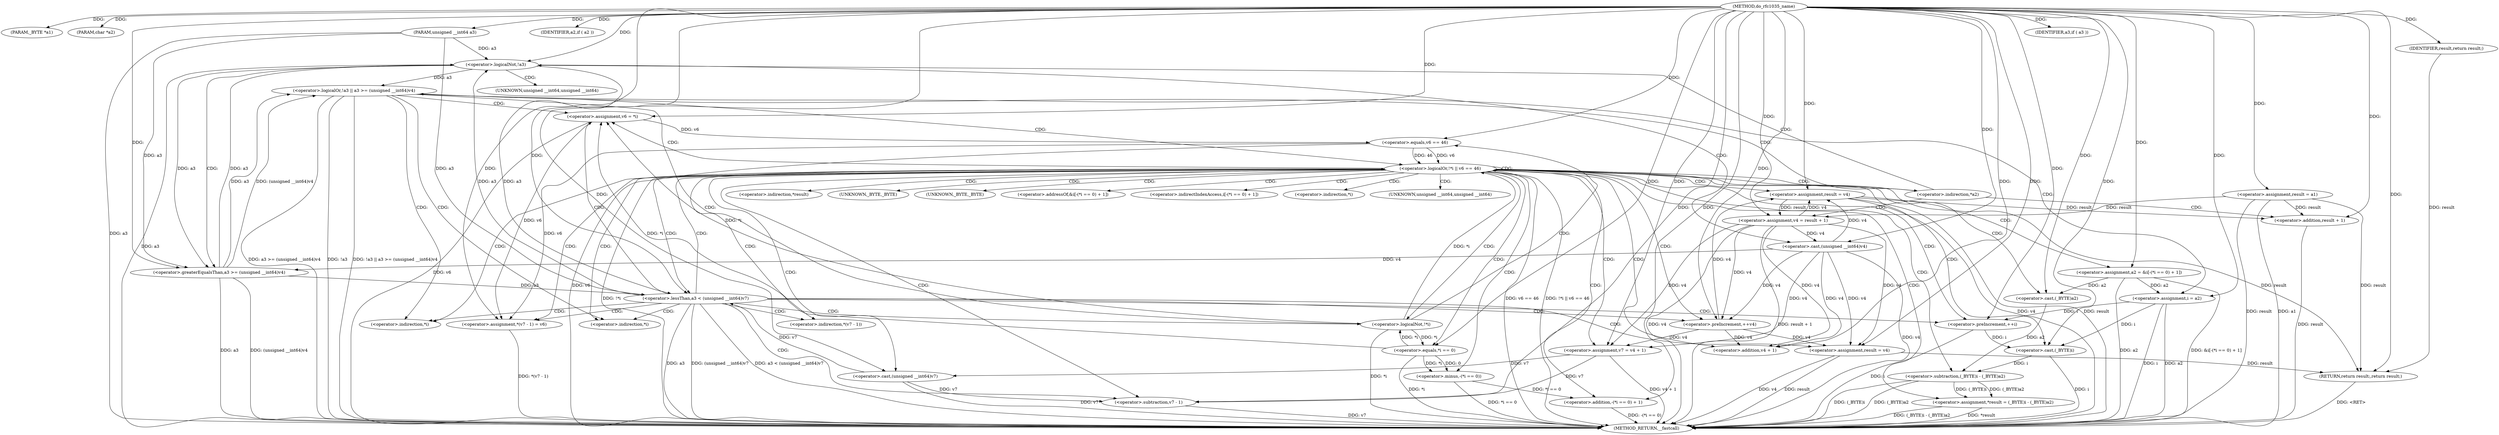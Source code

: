 digraph do_rfc1035_name {  
"1000106" [label = "(METHOD,do_rfc1035_name)" ]
"1000216" [label = "(METHOD_RETURN,__fastcall)" ]
"1000107" [label = "(PARAM,_BYTE *a1)" ]
"1000108" [label = "(PARAM,char *a2)" ]
"1000109" [label = "(PARAM,unsigned __int64 a3)" ]
"1000116" [label = "(<operator>.assignment,result = a1)" ]
"1000121" [label = "(IDENTIFIER,a2,if ( a2 ))" ]
"1000127" [label = "(<operator>.assignment,v4 = result + 1)" ]
"1000129" [label = "(<operator>.addition,result + 1)" ]
"1000133" [label = "(<operator>.logicalOr,!a3 || a3 >= (unsigned __int64)v4)" ]
"1000134" [label = "(<operator>.logicalNot,!a3)" ]
"1000136" [label = "(<operator>.greaterEqualsThan,a3 >= (unsigned __int64)v4)" ]
"1000138" [label = "(<operator>.cast,(unsigned __int64)v4)" ]
"1000143" [label = "(<operator>.assignment,i = a2)" ]
"1000146" [label = "(<operator>.preIncrement,++i)" ]
"1000149" [label = "(<operator>.assignment,v6 = *i)" ]
"1000154" [label = "(<operator>.logicalOr,!*i || v6 == 46)" ]
"1000155" [label = "(<operator>.logicalNot,!*i)" ]
"1000158" [label = "(<operator>.equals,v6 == 46)" ]
"1000162" [label = "(<operator>.assignment,*result = (_BYTE)i - (_BYTE)a2)" ]
"1000165" [label = "(<operator>.subtraction,(_BYTE)i - (_BYTE)a2)" ]
"1000166" [label = "(<operator>.cast,(_BYTE)i)" ]
"1000169" [label = "(<operator>.cast,(_BYTE)a2)" ]
"1000172" [label = "(<operator>.assignment,result = v4)" ]
"1000175" [label = "(<operator>.assignment,a2 = &i[-(*i == 0) + 1])" ]
"1000180" [label = "(<operator>.addition,-(*i == 0) + 1)" ]
"1000181" [label = "(<operator>.minus,-(*i == 0))" ]
"1000182" [label = "(<operator>.equals,*i == 0)" ]
"1000188" [label = "(<operator>.assignment,v7 = v4 + 1)" ]
"1000190" [label = "(<operator>.addition,v4 + 1)" ]
"1000194" [label = "(IDENTIFIER,a3,if ( a3 ))" ]
"1000197" [label = "(<operator>.lessThan,a3 < (unsigned __int64)v7)" ]
"1000199" [label = "(<operator>.cast,(unsigned __int64)v7)" ]
"1000203" [label = "(<operator>.preIncrement,++v4)" ]
"1000205" [label = "(<operator>.assignment,*(v7 - 1) = v6)" ]
"1000207" [label = "(<operator>.subtraction,v7 - 1)" ]
"1000211" [label = "(<operator>.assignment,result = v4)" ]
"1000214" [label = "(RETURN,return result;,return result;)" ]
"1000215" [label = "(IDENTIFIER,result,return result;)" ]
"1000124" [label = "(<operator>.indirection,*a2)" ]
"1000139" [label = "(UNKNOWN,unsigned __int64,unsigned __int64)" ]
"1000151" [label = "(<operator>.indirection,*i)" ]
"1000156" [label = "(<operator>.indirection,*i)" ]
"1000163" [label = "(<operator>.indirection,*result)" ]
"1000167" [label = "(UNKNOWN,_BYTE,_BYTE)" ]
"1000170" [label = "(UNKNOWN,_BYTE,_BYTE)" ]
"1000177" [label = "(<operator>.addressOf,&i[-(*i == 0) + 1])" ]
"1000178" [label = "(<operator>.indirectIndexAccess,i[-(*i == 0) + 1])" ]
"1000183" [label = "(<operator>.indirection,*i)" ]
"1000200" [label = "(UNKNOWN,unsigned __int64,unsigned __int64)" ]
"1000206" [label = "(<operator>.indirection,*(v7 - 1))" ]
  "1000172" -> "1000216"  [ label = "DDG: v4"] 
  "1000136" -> "1000216"  [ label = "DDG: (unsigned __int64)v4"] 
  "1000197" -> "1000216"  [ label = "DDG: a3"] 
  "1000134" -> "1000216"  [ label = "DDG: a3"] 
  "1000211" -> "1000216"  [ label = "DDG: result"] 
  "1000180" -> "1000216"  [ label = "DDG: -(*i == 0)"] 
  "1000143" -> "1000216"  [ label = "DDG: i"] 
  "1000133" -> "1000216"  [ label = "DDG: a3 >= (unsigned __int64)v4"] 
  "1000127" -> "1000216"  [ label = "DDG: v4"] 
  "1000116" -> "1000216"  [ label = "DDG: result"] 
  "1000197" -> "1000216"  [ label = "DDG: (unsigned __int64)v7"] 
  "1000162" -> "1000216"  [ label = "DDG: *result"] 
  "1000109" -> "1000216"  [ label = "DDG: a3"] 
  "1000165" -> "1000216"  [ label = "DDG: (_BYTE)i"] 
  "1000116" -> "1000216"  [ label = "DDG: a1"] 
  "1000211" -> "1000216"  [ label = "DDG: v4"] 
  "1000129" -> "1000216"  [ label = "DDG: result"] 
  "1000136" -> "1000216"  [ label = "DDG: a3"] 
  "1000133" -> "1000216"  [ label = "DDG: !a3"] 
  "1000182" -> "1000216"  [ label = "DDG: *i"] 
  "1000133" -> "1000216"  [ label = "DDG: !a3 || a3 >= (unsigned __int64)v4"] 
  "1000149" -> "1000216"  [ label = "DDG: v6"] 
  "1000181" -> "1000216"  [ label = "DDG: *i == 0"] 
  "1000146" -> "1000216"  [ label = "DDG: i"] 
  "1000154" -> "1000216"  [ label = "DDG: !*i"] 
  "1000154" -> "1000216"  [ label = "DDG: v6 == 46"] 
  "1000188" -> "1000216"  [ label = "DDG: v4 + 1"] 
  "1000158" -> "1000216"  [ label = "DDG: v6"] 
  "1000207" -> "1000216"  [ label = "DDG: v7"] 
  "1000155" -> "1000216"  [ label = "DDG: *i"] 
  "1000199" -> "1000216"  [ label = "DDG: v7"] 
  "1000205" -> "1000216"  [ label = "DDG: *(v7 - 1)"] 
  "1000175" -> "1000216"  [ label = "DDG: &i[-(*i == 0) + 1]"] 
  "1000175" -> "1000216"  [ label = "DDG: a2"] 
  "1000165" -> "1000216"  [ label = "DDG: (_BYTE)a2"] 
  "1000138" -> "1000216"  [ label = "DDG: v4"] 
  "1000143" -> "1000216"  [ label = "DDG: a2"] 
  "1000172" -> "1000216"  [ label = "DDG: result"] 
  "1000127" -> "1000216"  [ label = "DDG: result + 1"] 
  "1000197" -> "1000216"  [ label = "DDG: a3 < (unsigned __int64)v7"] 
  "1000154" -> "1000216"  [ label = "DDG: !*i || v6 == 46"] 
  "1000166" -> "1000216"  [ label = "DDG: i"] 
  "1000162" -> "1000216"  [ label = "DDG: (_BYTE)i - (_BYTE)a2"] 
  "1000214" -> "1000216"  [ label = "DDG: <RET>"] 
  "1000106" -> "1000107"  [ label = "DDG: "] 
  "1000106" -> "1000108"  [ label = "DDG: "] 
  "1000106" -> "1000109"  [ label = "DDG: "] 
  "1000106" -> "1000116"  [ label = "DDG: "] 
  "1000106" -> "1000121"  [ label = "DDG: "] 
  "1000116" -> "1000127"  [ label = "DDG: result"] 
  "1000172" -> "1000127"  [ label = "DDG: result"] 
  "1000106" -> "1000127"  [ label = "DDG: "] 
  "1000116" -> "1000129"  [ label = "DDG: result"] 
  "1000172" -> "1000129"  [ label = "DDG: result"] 
  "1000106" -> "1000129"  [ label = "DDG: "] 
  "1000134" -> "1000133"  [ label = "DDG: a3"] 
  "1000136" -> "1000134"  [ label = "DDG: a3"] 
  "1000197" -> "1000134"  [ label = "DDG: a3"] 
  "1000109" -> "1000134"  [ label = "DDG: a3"] 
  "1000106" -> "1000134"  [ label = "DDG: "] 
  "1000136" -> "1000133"  [ label = "DDG: a3"] 
  "1000136" -> "1000133"  [ label = "DDG: (unsigned __int64)v4"] 
  "1000134" -> "1000136"  [ label = "DDG: a3"] 
  "1000109" -> "1000136"  [ label = "DDG: a3"] 
  "1000106" -> "1000136"  [ label = "DDG: "] 
  "1000138" -> "1000136"  [ label = "DDG: v4"] 
  "1000127" -> "1000138"  [ label = "DDG: v4"] 
  "1000106" -> "1000138"  [ label = "DDG: "] 
  "1000175" -> "1000143"  [ label = "DDG: a2"] 
  "1000106" -> "1000143"  [ label = "DDG: "] 
  "1000143" -> "1000146"  [ label = "DDG: i"] 
  "1000106" -> "1000146"  [ label = "DDG: "] 
  "1000182" -> "1000149"  [ label = "DDG: *i"] 
  "1000155" -> "1000149"  [ label = "DDG: *i"] 
  "1000106" -> "1000149"  [ label = "DDG: "] 
  "1000155" -> "1000154"  [ label = "DDG: *i"] 
  "1000182" -> "1000155"  [ label = "DDG: *i"] 
  "1000158" -> "1000154"  [ label = "DDG: v6"] 
  "1000158" -> "1000154"  [ label = "DDG: 46"] 
  "1000149" -> "1000158"  [ label = "DDG: v6"] 
  "1000106" -> "1000158"  [ label = "DDG: "] 
  "1000165" -> "1000162"  [ label = "DDG: (_BYTE)i"] 
  "1000165" -> "1000162"  [ label = "DDG: (_BYTE)a2"] 
  "1000166" -> "1000165"  [ label = "DDG: i"] 
  "1000143" -> "1000166"  [ label = "DDG: i"] 
  "1000146" -> "1000166"  [ label = "DDG: i"] 
  "1000106" -> "1000166"  [ label = "DDG: "] 
  "1000169" -> "1000165"  [ label = "DDG: a2"] 
  "1000106" -> "1000169"  [ label = "DDG: "] 
  "1000175" -> "1000169"  [ label = "DDG: a2"] 
  "1000127" -> "1000172"  [ label = "DDG: v4"] 
  "1000203" -> "1000172"  [ label = "DDG: v4"] 
  "1000138" -> "1000172"  [ label = "DDG: v4"] 
  "1000106" -> "1000172"  [ label = "DDG: "] 
  "1000106" -> "1000175"  [ label = "DDG: "] 
  "1000181" -> "1000180"  [ label = "DDG: *i == 0"] 
  "1000182" -> "1000181"  [ label = "DDG: *i"] 
  "1000182" -> "1000181"  [ label = "DDG: 0"] 
  "1000155" -> "1000182"  [ label = "DDG: *i"] 
  "1000106" -> "1000182"  [ label = "DDG: "] 
  "1000106" -> "1000180"  [ label = "DDG: "] 
  "1000127" -> "1000188"  [ label = "DDG: v4"] 
  "1000203" -> "1000188"  [ label = "DDG: v4"] 
  "1000138" -> "1000188"  [ label = "DDG: v4"] 
  "1000106" -> "1000188"  [ label = "DDG: "] 
  "1000127" -> "1000190"  [ label = "DDG: v4"] 
  "1000203" -> "1000190"  [ label = "DDG: v4"] 
  "1000138" -> "1000190"  [ label = "DDG: v4"] 
  "1000106" -> "1000190"  [ label = "DDG: "] 
  "1000106" -> "1000194"  [ label = "DDG: "] 
  "1000136" -> "1000197"  [ label = "DDG: a3"] 
  "1000134" -> "1000197"  [ label = "DDG: a3"] 
  "1000109" -> "1000197"  [ label = "DDG: a3"] 
  "1000106" -> "1000197"  [ label = "DDG: "] 
  "1000199" -> "1000197"  [ label = "DDG: v7"] 
  "1000188" -> "1000199"  [ label = "DDG: v7"] 
  "1000106" -> "1000199"  [ label = "DDG: "] 
  "1000106" -> "1000203"  [ label = "DDG: "] 
  "1000127" -> "1000203"  [ label = "DDG: v4"] 
  "1000138" -> "1000203"  [ label = "DDG: v4"] 
  "1000149" -> "1000205"  [ label = "DDG: v6"] 
  "1000158" -> "1000205"  [ label = "DDG: v6"] 
  "1000106" -> "1000205"  [ label = "DDG: "] 
  "1000188" -> "1000207"  [ label = "DDG: v7"] 
  "1000199" -> "1000207"  [ label = "DDG: v7"] 
  "1000106" -> "1000207"  [ label = "DDG: "] 
  "1000106" -> "1000211"  [ label = "DDG: "] 
  "1000127" -> "1000211"  [ label = "DDG: v4"] 
  "1000203" -> "1000211"  [ label = "DDG: v4"] 
  "1000138" -> "1000211"  [ label = "DDG: v4"] 
  "1000215" -> "1000214"  [ label = "DDG: result"] 
  "1000211" -> "1000214"  [ label = "DDG: result"] 
  "1000116" -> "1000214"  [ label = "DDG: result"] 
  "1000172" -> "1000214"  [ label = "DDG: result"] 
  "1000106" -> "1000214"  [ label = "DDG: "] 
  "1000106" -> "1000215"  [ label = "DDG: "] 
  "1000124" -> "1000127"  [ label = "CDG: "] 
  "1000124" -> "1000134"  [ label = "CDG: "] 
  "1000124" -> "1000133"  [ label = "CDG: "] 
  "1000124" -> "1000129"  [ label = "CDG: "] 
  "1000133" -> "1000143"  [ label = "CDG: "] 
  "1000133" -> "1000156"  [ label = "CDG: "] 
  "1000133" -> "1000155"  [ label = "CDG: "] 
  "1000133" -> "1000154"  [ label = "CDG: "] 
  "1000133" -> "1000151"  [ label = "CDG: "] 
  "1000133" -> "1000149"  [ label = "CDG: "] 
  "1000134" -> "1000139"  [ label = "CDG: "] 
  "1000134" -> "1000138"  [ label = "CDG: "] 
  "1000134" -> "1000136"  [ label = "CDG: "] 
  "1000154" -> "1000175"  [ label = "CDG: "] 
  "1000154" -> "1000172"  [ label = "CDG: "] 
  "1000154" -> "1000170"  [ label = "CDG: "] 
  "1000154" -> "1000169"  [ label = "CDG: "] 
  "1000154" -> "1000167"  [ label = "CDG: "] 
  "1000154" -> "1000166"  [ label = "CDG: "] 
  "1000154" -> "1000165"  [ label = "CDG: "] 
  "1000154" -> "1000163"  [ label = "CDG: "] 
  "1000154" -> "1000162"  [ label = "CDG: "] 
  "1000154" -> "1000190"  [ label = "CDG: "] 
  "1000154" -> "1000188"  [ label = "CDG: "] 
  "1000154" -> "1000183"  [ label = "CDG: "] 
  "1000154" -> "1000182"  [ label = "CDG: "] 
  "1000154" -> "1000181"  [ label = "CDG: "] 
  "1000154" -> "1000180"  [ label = "CDG: "] 
  "1000154" -> "1000178"  [ label = "CDG: "] 
  "1000154" -> "1000177"  [ label = "CDG: "] 
  "1000154" -> "1000207"  [ label = "CDG: "] 
  "1000154" -> "1000206"  [ label = "CDG: "] 
  "1000154" -> "1000205"  [ label = "CDG: "] 
  "1000154" -> "1000203"  [ label = "CDG: "] 
  "1000154" -> "1000200"  [ label = "CDG: "] 
  "1000154" -> "1000199"  [ label = "CDG: "] 
  "1000154" -> "1000197"  [ label = "CDG: "] 
  "1000154" -> "1000156"  [ label = "CDG: "] 
  "1000154" -> "1000155"  [ label = "CDG: "] 
  "1000154" -> "1000154"  [ label = "CDG: "] 
  "1000154" -> "1000151"  [ label = "CDG: "] 
  "1000154" -> "1000149"  [ label = "CDG: "] 
  "1000154" -> "1000146"  [ label = "CDG: "] 
  "1000154" -> "1000124"  [ label = "CDG: "] 
  "1000155" -> "1000158"  [ label = "CDG: "] 
  "1000197" -> "1000207"  [ label = "CDG: "] 
  "1000197" -> "1000206"  [ label = "CDG: "] 
  "1000197" -> "1000205"  [ label = "CDG: "] 
  "1000197" -> "1000203"  [ label = "CDG: "] 
  "1000197" -> "1000211"  [ label = "CDG: "] 
  "1000197" -> "1000156"  [ label = "CDG: "] 
  "1000197" -> "1000155"  [ label = "CDG: "] 
  "1000197" -> "1000154"  [ label = "CDG: "] 
  "1000197" -> "1000151"  [ label = "CDG: "] 
  "1000197" -> "1000149"  [ label = "CDG: "] 
  "1000197" -> "1000146"  [ label = "CDG: "] 
}
